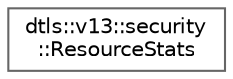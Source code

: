 digraph "Graphical Class Hierarchy"
{
 // LATEX_PDF_SIZE
  bgcolor="transparent";
  edge [fontname=Helvetica,fontsize=10,labelfontname=Helvetica,labelfontsize=10];
  node [fontname=Helvetica,fontsize=10,shape=box,height=0.2,width=0.4];
  rankdir="LR";
  Node0 [id="Node000000",label="dtls::v13::security\l::ResourceStats",height=0.2,width=0.4,color="grey40", fillcolor="white", style="filled",URL="$structdtls_1_1v13_1_1security_1_1ResourceStats.html",tooltip="System resource statistics."];
}
